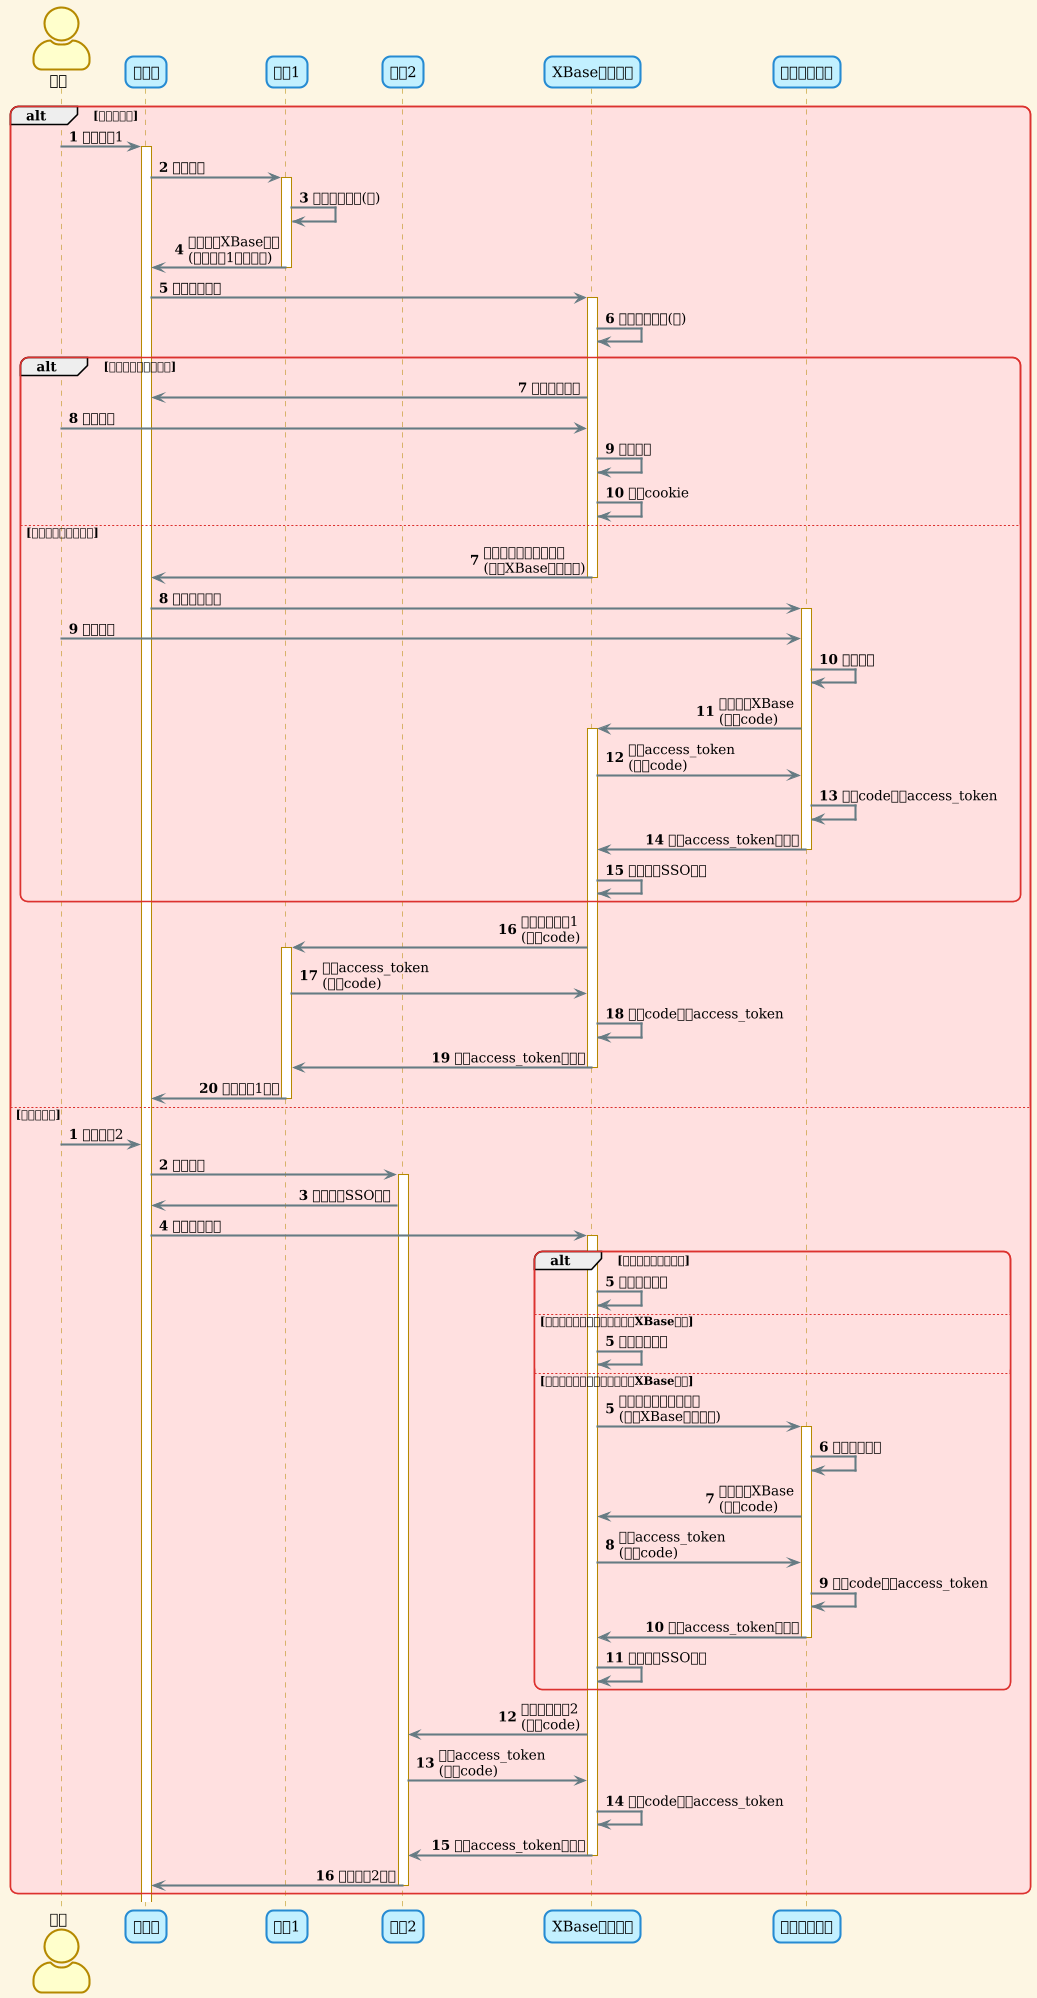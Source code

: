 @startuml

!theme sunlust
'autoactivate on

actor 用户 as User
participant 浏览器 as Browser
participant 应用1 as ThirdApp
participant 应用2 as ThirdApp2
participant "XBase认证中心" as XbaseSvc
participant "三方认证中心" as SSOSvc

autonumber

'== 双重角色工作流程 ==

alt 未单点登录
  User -> Browser : 访问应用1
  activate Browser
  Browser -> ThirdApp : 请求资源
  activate ThirdApp
  ThirdApp -> ThirdApp : 检查本地会话(无)
  ThirdApp -> Browser : 重定向到XBase登录\n(携带应用1回调地址)
  deactivate ThirdApp
  Browser -> XbaseSvc : 转发登录请求
  activate XbaseSvc
  XbaseSvc -> XbaseSvc : 检查本地会话(无)
  alt 未配置三方认证中心
    XbaseSvc -> Browser : 显示登录页面
    User -> XbaseSvc : 输入凭证
    XbaseSvc -> XbaseSvc : 验证凭证
    XbaseSvc -> XbaseSvc : 设置cookie

  else 已配置三方认证中心
    autonumber 7
    XbaseSvc -> Browser : 重定向到三方认证中心\n(携带XBase回调地址)
    deactivate XbaseSvc
    Browser -> SSOSvc : 显示登录页面
    activate SSOSvc
    User -> SSOSvc : 输入凭证
    SSOSvc -> SSOSvc : 验证凭证
    SSOSvc -> XbaseSvc : 重定向回XBase\n(携带code)
    activate XbaseSvc
    XbaseSvc -> SSOSvc : 获取access_token\n(使用code)
    SSOSvc -> SSOSvc : 根据code生成access_token
    SSOSvc -> XbaseSvc : 返回access_token等信息
    deactivate SSOSvc
    XbaseSvc -> XbaseSvc : 创建本地SSO会话
  end

  XbaseSvc -> ThirdApp : 重定向回应用1\n(携带code)
  activate ThirdApp
  ThirdApp -> XbaseSvc : 获取access_token\n(使用code)
  XbaseSvc -> XbaseSvc : 根据code生成access_token
  XbaseSvc -> ThirdApp : 返回access_token等信息
  deactivate XbaseSvc
  ThirdApp -> Browser : 显示应用1内容
  deactivate ThirdApp

'
'group XBase认证中心作为服务端提供认证
'  XbaseSvc -> Browser : 重定向回应用1\n(携带SSO令牌)
'  Browser -> ThirdApp : 传递SSO令牌
'
'  ThirdApp -> XbaseSvc : 请求验证SSO令牌
'  XbaseSvc -> XbaseSvc : 验证本地会话
'  XbaseSvc --> ThirdApp : 返回用户身份信息
'
'  ThirdApp -> Browser : 显示授权资源
'  Browser -> User : 显示应用1内容
'end

autonumber
'== 单点登录其他应用 ==

else 已单点登录
  User -> Browser : 访问应用2
  Browser -> ThirdApp2 : 请求资源
  activate ThirdApp2
  ThirdApp2 -> Browser : 重定向到SSO登录

  Browser -> XbaseSvc : 传递登录请求
  activate XbaseSvc

  alt 未配置三方认证中心
    XbaseSvc -> XbaseSvc : 检测有效会话

  else 已配置三方认证中心且已生成XBase会话
    autonumber 5
    XbaseSvc -> XbaseSvc : 检测有效会话

  else 已配置三方认证中心但未生成XBase会话
    autonumber 5
    XbaseSvc -> SSOSvc : 重定向到三方认证中心\n(携带XBase回调地址)
    activate SSOSvc
    SSOSvc -> SSOSvc : 检测有效会话
    SSOSvc -> XbaseSvc : 重定向回XBase\n(携带code)
    XbaseSvc -> SSOSvc : 获取access_token\n(使用code)
    SSOSvc -> SSOSvc : 根据code生成access_token
    SSOSvc -> XbaseSvc : 返回access_token等信息
    deactivate SSOSvc
    XbaseSvc -> XbaseSvc : 创建本地SSO会话
  end

  XbaseSvc -> ThirdApp2 : 重定向回应用2\n(携带code)
  ThirdApp2 -> XbaseSvc : 获取access_token\n(使用code)
  XbaseSvc -> XbaseSvc : 根据code生成access_token
  XbaseSvc -> ThirdApp2 : 返回access_token等信息
  deactivate XbaseSvc
  ThirdApp2 -> Browser : 显示应用2内容
  deactivate ThirdApp2
'
'
'  Browser -> ThirdApp2 : 传递SSO令牌
'  ThirdApp2 -> XbaseSvc : 验证令牌
'  XbaseSvc --> ThirdApp2 : 返回用户信息
'  ThirdApp2 -> Browser : 显示应用2资源
end

'note over XbaseSvc #LightYellow
'  <b>双重角色实现：</b>
'  1. 对XBase：作为OAuth客户端
'  2. 对ThirdApp：作为OIDC服务端
'  3. 统一管理本地SSO会话
'  4. 自动转换身份提供者
'end note

@enduml